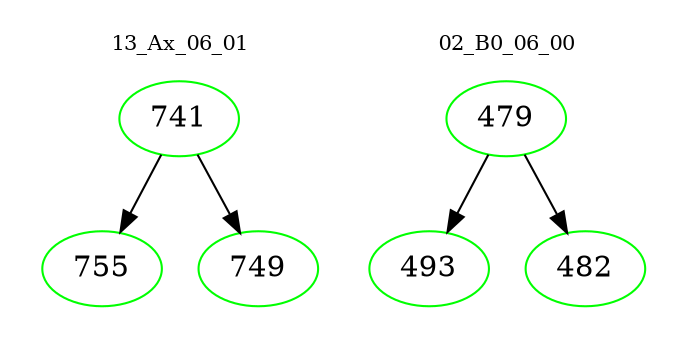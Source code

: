 digraph{
subgraph cluster_0 {
color = white
label = "13_Ax_06_01";
fontsize=10;
T0_741 [label="741", color="green"]
T0_741 -> T0_755 [color="black"]
T0_755 [label="755", color="green"]
T0_741 -> T0_749 [color="black"]
T0_749 [label="749", color="green"]
}
subgraph cluster_1 {
color = white
label = "02_B0_06_00";
fontsize=10;
T1_479 [label="479", color="green"]
T1_479 -> T1_493 [color="black"]
T1_493 [label="493", color="green"]
T1_479 -> T1_482 [color="black"]
T1_482 [label="482", color="green"]
}
}

